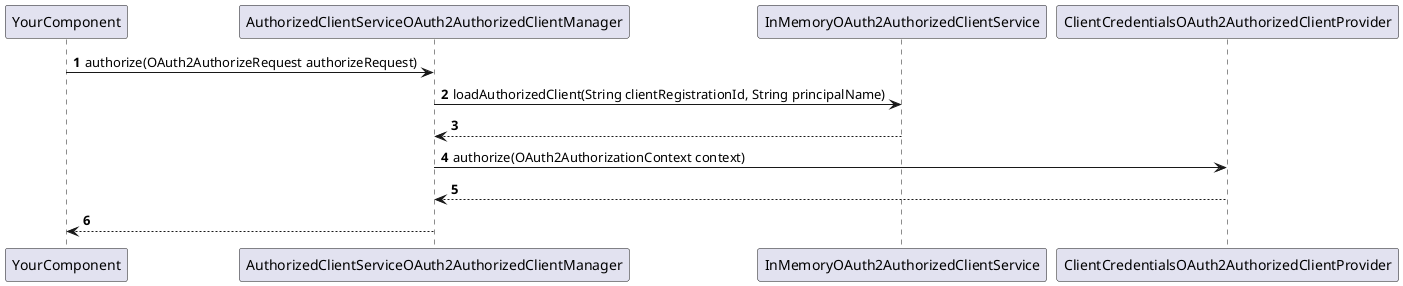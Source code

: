 @startuml
'https://plantuml.com/sequence-diagram

autonumber

YourComponent -> AuthorizedClientServiceOAuth2AuthorizedClientManager: authorize(OAuth2AuthorizeRequest authorizeRequest)
AuthorizedClientServiceOAuth2AuthorizedClientManager -> InMemoryOAuth2AuthorizedClientService: loadAuthorizedClient(String clientRegistrationId, String principalName)
InMemoryOAuth2AuthorizedClientService --> AuthorizedClientServiceOAuth2AuthorizedClientManager:
AuthorizedClientServiceOAuth2AuthorizedClientManager -> ClientCredentialsOAuth2AuthorizedClientProvider: authorize(OAuth2AuthorizationContext context)
ClientCredentialsOAuth2AuthorizedClientProvider --> AuthorizedClientServiceOAuth2AuthorizedClientManager:
AuthorizedClientServiceOAuth2AuthorizedClientManager --> YourComponent:
@enduml
